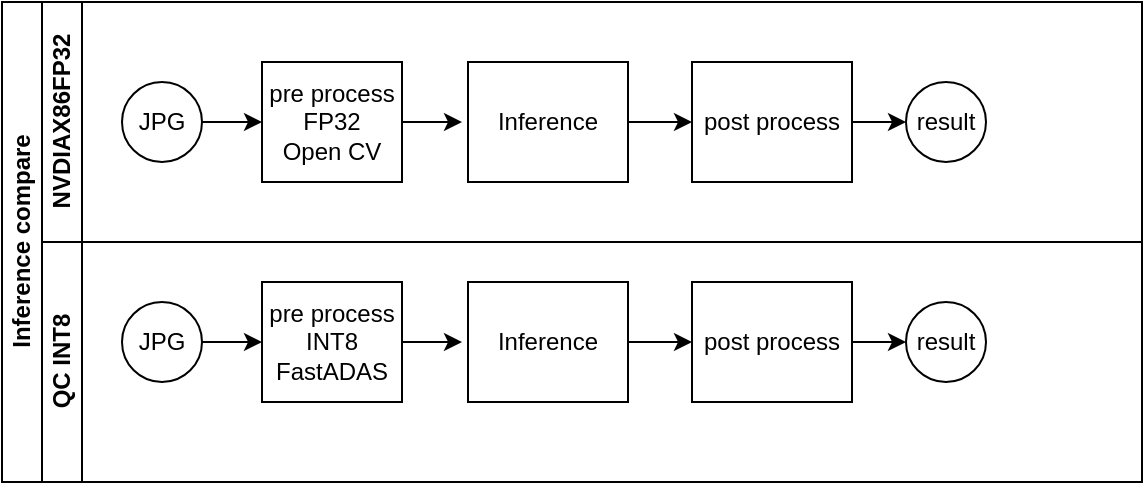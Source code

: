 <mxfile version="20.3.6" type="github">
  <diagram id="prtHgNgQTEPvFCAcTncT" name="Page-1">
    <mxGraphModel dx="813" dy="504" grid="1" gridSize="10" guides="1" tooltips="1" connect="1" arrows="1" fold="1" page="1" pageScale="1" pageWidth="827" pageHeight="1169" math="0" shadow="0">
      <root>
        <mxCell id="0" />
        <mxCell id="1" parent="0" />
        <mxCell id="dNxyNK7c78bLwvsdeMH5-19" value="Inference compare" style="swimlane;html=1;childLayout=stackLayout;resizeParent=1;resizeParentMax=0;horizontal=0;startSize=20;horizontalStack=0;" parent="1" vertex="1">
          <mxGeometry x="120" y="120" width="570" height="240" as="geometry" />
        </mxCell>
        <mxCell id="dNxyNK7c78bLwvsdeMH5-20" value="NVDIAX86FP32" style="swimlane;html=1;startSize=20;horizontal=0;" parent="dNxyNK7c78bLwvsdeMH5-19" vertex="1">
          <mxGeometry x="20" width="550" height="120" as="geometry" />
        </mxCell>
        <mxCell id="dNxyNK7c78bLwvsdeMH5-25" value="" style="edgeStyle=orthogonalEdgeStyle;rounded=0;orthogonalLoop=1;jettySize=auto;html=1;" parent="dNxyNK7c78bLwvsdeMH5-20" source="dNxyNK7c78bLwvsdeMH5-23" target="dNxyNK7c78bLwvsdeMH5-24" edge="1">
          <mxGeometry relative="1" as="geometry" />
        </mxCell>
        <mxCell id="dNxyNK7c78bLwvsdeMH5-23" value="JPG" style="ellipse;whiteSpace=wrap;html=1;" parent="dNxyNK7c78bLwvsdeMH5-20" vertex="1">
          <mxGeometry x="40" y="40" width="40" height="40" as="geometry" />
        </mxCell>
        <mxCell id="dNxyNK7c78bLwvsdeMH5-24" value="pre process&lt;br&gt;FP32 &lt;br&gt;Open CV" style="rounded=0;whiteSpace=wrap;html=1;fontFamily=Helvetica;fontSize=12;fontColor=#000000;align=center;" parent="dNxyNK7c78bLwvsdeMH5-20" vertex="1">
          <mxGeometry x="110" y="30" width="70" height="60" as="geometry" />
        </mxCell>
        <mxCell id="Ky2AE4jO79jFG5TjMVxC-8" value="" style="edgeStyle=orthogonalEdgeStyle;rounded=0;orthogonalLoop=1;jettySize=auto;html=1;" edge="1" parent="dNxyNK7c78bLwvsdeMH5-20" source="dNxyNK7c78bLwvsdeMH5-30" target="Ky2AE4jO79jFG5TjMVxC-4">
          <mxGeometry relative="1" as="geometry" />
        </mxCell>
        <mxCell id="dNxyNK7c78bLwvsdeMH5-30" value="post process" style="rounded=0;whiteSpace=wrap;html=1;fontFamily=Helvetica;fontSize=12;fontColor=#000000;align=center;" parent="dNxyNK7c78bLwvsdeMH5-20" vertex="1">
          <mxGeometry x="325" y="30" width="80" height="60" as="geometry" />
        </mxCell>
        <mxCell id="Ky2AE4jO79jFG5TjMVxC-7" style="edgeStyle=orthogonalEdgeStyle;rounded=0;orthogonalLoop=1;jettySize=auto;html=1;exitX=1;exitY=0.5;exitDx=0;exitDy=0;entryX=0;entryY=0.5;entryDx=0;entryDy=0;" edge="1" parent="dNxyNK7c78bLwvsdeMH5-20" source="Ky2AE4jO79jFG5TjMVxC-3" target="dNxyNK7c78bLwvsdeMH5-30">
          <mxGeometry relative="1" as="geometry" />
        </mxCell>
        <mxCell id="Ky2AE4jO79jFG5TjMVxC-3" value="Inference" style="rounded=0;whiteSpace=wrap;html=1;fontFamily=Helvetica;fontSize=12;fontColor=#000000;align=center;" vertex="1" parent="dNxyNK7c78bLwvsdeMH5-20">
          <mxGeometry x="213" y="30" width="80" height="60" as="geometry" />
        </mxCell>
        <mxCell id="Ky2AE4jO79jFG5TjMVxC-4" value="result" style="ellipse;whiteSpace=wrap;html=1;" vertex="1" parent="dNxyNK7c78bLwvsdeMH5-20">
          <mxGeometry x="432" y="40" width="40" height="40" as="geometry" />
        </mxCell>
        <mxCell id="dNxyNK7c78bLwvsdeMH5-21" value="QC INT8" style="swimlane;html=1;startSize=20;horizontal=0;" parent="dNxyNK7c78bLwvsdeMH5-19" vertex="1">
          <mxGeometry x="20" y="120" width="550" height="120" as="geometry" />
        </mxCell>
        <mxCell id="Ky2AE4jO79jFG5TjMVxC-10" value="JPG" style="ellipse;whiteSpace=wrap;html=1;" vertex="1" parent="dNxyNK7c78bLwvsdeMH5-21">
          <mxGeometry x="40" y="30" width="40" height="40" as="geometry" />
        </mxCell>
        <mxCell id="Ky2AE4jO79jFG5TjMVxC-11" value="pre process&lt;br&gt;INT8&lt;br&gt;FastADAS" style="rounded=0;whiteSpace=wrap;html=1;fontFamily=Helvetica;fontSize=12;fontColor=#000000;align=center;" vertex="1" parent="dNxyNK7c78bLwvsdeMH5-21">
          <mxGeometry x="110" y="20" width="70" height="60" as="geometry" />
        </mxCell>
        <mxCell id="Ky2AE4jO79jFG5TjMVxC-9" value="" style="edgeStyle=orthogonalEdgeStyle;rounded=0;orthogonalLoop=1;jettySize=auto;html=1;" edge="1" parent="dNxyNK7c78bLwvsdeMH5-21" source="Ky2AE4jO79jFG5TjMVxC-10" target="Ky2AE4jO79jFG5TjMVxC-11">
          <mxGeometry relative="1" as="geometry" />
        </mxCell>
        <mxCell id="Ky2AE4jO79jFG5TjMVxC-13" value="post process" style="rounded=0;whiteSpace=wrap;html=1;fontFamily=Helvetica;fontSize=12;fontColor=#000000;align=center;" vertex="1" parent="dNxyNK7c78bLwvsdeMH5-21">
          <mxGeometry x="325" y="20" width="80" height="60" as="geometry" />
        </mxCell>
        <mxCell id="Ky2AE4jO79jFG5TjMVxC-14" style="edgeStyle=orthogonalEdgeStyle;rounded=0;orthogonalLoop=1;jettySize=auto;html=1;exitX=1;exitY=0.5;exitDx=0;exitDy=0;entryX=0;entryY=0.5;entryDx=0;entryDy=0;" edge="1" parent="dNxyNK7c78bLwvsdeMH5-21" source="Ky2AE4jO79jFG5TjMVxC-15" target="Ky2AE4jO79jFG5TjMVxC-13">
          <mxGeometry relative="1" as="geometry" />
        </mxCell>
        <mxCell id="Ky2AE4jO79jFG5TjMVxC-15" value="Inference" style="rounded=0;whiteSpace=wrap;html=1;fontFamily=Helvetica;fontSize=12;fontColor=#000000;align=center;" vertex="1" parent="dNxyNK7c78bLwvsdeMH5-21">
          <mxGeometry x="213" y="20" width="80" height="60" as="geometry" />
        </mxCell>
        <mxCell id="Ky2AE4jO79jFG5TjMVxC-16" value="result" style="ellipse;whiteSpace=wrap;html=1;" vertex="1" parent="dNxyNK7c78bLwvsdeMH5-21">
          <mxGeometry x="432" y="30" width="40" height="40" as="geometry" />
        </mxCell>
        <mxCell id="Ky2AE4jO79jFG5TjMVxC-12" value="" style="edgeStyle=orthogonalEdgeStyle;rounded=0;orthogonalLoop=1;jettySize=auto;html=1;" edge="1" parent="dNxyNK7c78bLwvsdeMH5-21" source="Ky2AE4jO79jFG5TjMVxC-13" target="Ky2AE4jO79jFG5TjMVxC-16">
          <mxGeometry relative="1" as="geometry" />
        </mxCell>
        <mxCell id="Ky2AE4jO79jFG5TjMVxC-17" style="edgeStyle=orthogonalEdgeStyle;rounded=0;orthogonalLoop=1;jettySize=auto;html=1;" edge="1" parent="dNxyNK7c78bLwvsdeMH5-21" source="Ky2AE4jO79jFG5TjMVxC-11">
          <mxGeometry relative="1" as="geometry">
            <mxPoint x="210" y="50" as="targetPoint" />
          </mxGeometry>
        </mxCell>
        <mxCell id="Ky2AE4jO79jFG5TjMVxC-6" style="edgeStyle=orthogonalEdgeStyle;rounded=0;orthogonalLoop=1;jettySize=auto;html=1;" edge="1" parent="1" source="dNxyNK7c78bLwvsdeMH5-24">
          <mxGeometry relative="1" as="geometry">
            <mxPoint x="350" y="180" as="targetPoint" />
          </mxGeometry>
        </mxCell>
      </root>
    </mxGraphModel>
  </diagram>
</mxfile>
